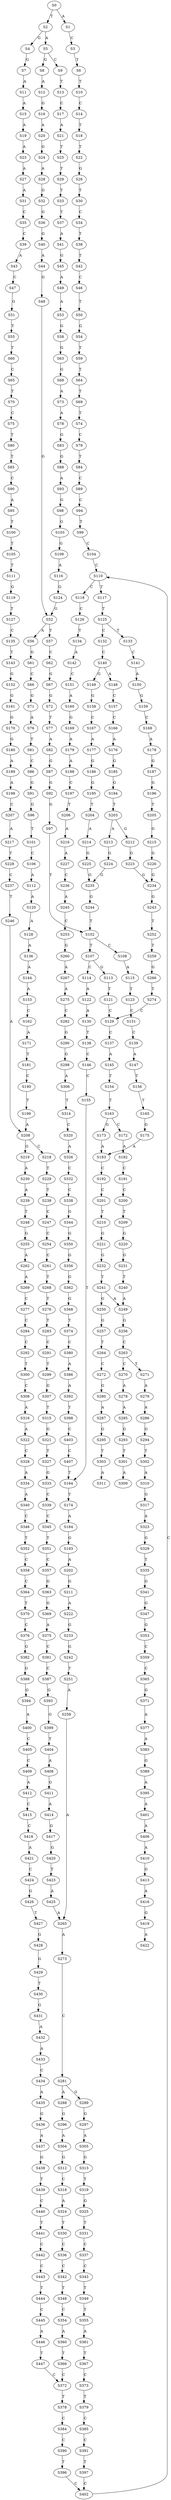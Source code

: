 strict digraph  {
	S0 -> S1 [ label = A ];
	S0 -> S2 [ label = T ];
	S1 -> S3 [ label = C ];
	S2 -> S4 [ label = G ];
	S2 -> S5 [ label = A ];
	S3 -> S6 [ label = T ];
	S4 -> S7 [ label = G ];
	S5 -> S8 [ label = G ];
	S5 -> S9 [ label = C ];
	S6 -> S10 [ label = T ];
	S7 -> S11 [ label = A ];
	S8 -> S12 [ label = A ];
	S9 -> S13 [ label = T ];
	S10 -> S14 [ label = C ];
	S11 -> S15 [ label = A ];
	S12 -> S16 [ label = G ];
	S13 -> S17 [ label = C ];
	S14 -> S18 [ label = T ];
	S15 -> S19 [ label = A ];
	S16 -> S20 [ label = A ];
	S17 -> S21 [ label = A ];
	S18 -> S22 [ label = T ];
	S19 -> S23 [ label = A ];
	S20 -> S24 [ label = G ];
	S21 -> S25 [ label = T ];
	S22 -> S26 [ label = G ];
	S23 -> S27 [ label = A ];
	S24 -> S28 [ label = A ];
	S25 -> S29 [ label = T ];
	S26 -> S30 [ label = T ];
	S27 -> S31 [ label = A ];
	S28 -> S32 [ label = G ];
	S29 -> S33 [ label = T ];
	S30 -> S34 [ label = C ];
	S31 -> S35 [ label = C ];
	S32 -> S36 [ label = G ];
	S33 -> S37 [ label = T ];
	S34 -> S38 [ label = T ];
	S35 -> S39 [ label = C ];
	S36 -> S40 [ label = G ];
	S37 -> S41 [ label = A ];
	S38 -> S42 [ label = T ];
	S39 -> S43 [ label = A ];
	S40 -> S44 [ label = A ];
	S41 -> S45 [ label = G ];
	S42 -> S46 [ label = C ];
	S43 -> S47 [ label = C ];
	S44 -> S48 [ label = G ];
	S45 -> S49 [ label = A ];
	S46 -> S50 [ label = T ];
	S47 -> S51 [ label = G ];
	S48 -> S52 [ label = G ];
	S49 -> S53 [ label = A ];
	S50 -> S54 [ label = G ];
	S51 -> S55 [ label = T ];
	S52 -> S56 [ label = A ];
	S52 -> S57 [ label = T ];
	S53 -> S58 [ label = G ];
	S54 -> S59 [ label = T ];
	S55 -> S60 [ label = T ];
	S56 -> S61 [ label = G ];
	S57 -> S62 [ label = C ];
	S58 -> S63 [ label = G ];
	S59 -> S64 [ label = T ];
	S60 -> S65 [ label = C ];
	S61 -> S66 [ label = C ];
	S62 -> S67 [ label = G ];
	S63 -> S68 [ label = G ];
	S64 -> S69 [ label = T ];
	S65 -> S70 [ label = T ];
	S66 -> S71 [ label = G ];
	S67 -> S72 [ label = G ];
	S68 -> S73 [ label = A ];
	S69 -> S74 [ label = T ];
	S70 -> S75 [ label = C ];
	S71 -> S76 [ label = A ];
	S72 -> S77 [ label = T ];
	S73 -> S78 [ label = A ];
	S74 -> S79 [ label = C ];
	S75 -> S80 [ label = T ];
	S76 -> S81 [ label = T ];
	S77 -> S82 [ label = A ];
	S78 -> S83 [ label = G ];
	S79 -> S84 [ label = T ];
	S80 -> S85 [ label = T ];
	S81 -> S86 [ label = C ];
	S82 -> S87 [ label = G ];
	S83 -> S88 [ label = G ];
	S84 -> S89 [ label = C ];
	S85 -> S90 [ label = C ];
	S86 -> S91 [ label = G ];
	S87 -> S92 [ label = G ];
	S88 -> S93 [ label = A ];
	S89 -> S94 [ label = C ];
	S90 -> S95 [ label = A ];
	S91 -> S96 [ label = G ];
	S92 -> S97 [ label = G ];
	S93 -> S98 [ label = G ];
	S94 -> S99 [ label = T ];
	S95 -> S100 [ label = T ];
	S96 -> S101 [ label = T ];
	S97 -> S102 [ label = T ];
	S98 -> S103 [ label = G ];
	S99 -> S104 [ label = C ];
	S100 -> S105 [ label = T ];
	S101 -> S106 [ label = C ];
	S102 -> S107 [ label = T ];
	S102 -> S108 [ label = C ];
	S103 -> S109 [ label = G ];
	S104 -> S110 [ label = C ];
	S105 -> S111 [ label = T ];
	S106 -> S112 [ label = A ];
	S107 -> S113 [ label = G ];
	S107 -> S114 [ label = C ];
	S108 -> S115 [ label = A ];
	S109 -> S116 [ label = A ];
	S110 -> S117 [ label = T ];
	S110 -> S118 [ label = C ];
	S111 -> S119 [ label = G ];
	S112 -> S120 [ label = A ];
	S113 -> S121 [ label = T ];
	S114 -> S122 [ label = A ];
	S115 -> S123 [ label = T ];
	S116 -> S124 [ label = G ];
	S117 -> S125 [ label = T ];
	S118 -> S126 [ label = C ];
	S119 -> S127 [ label = T ];
	S120 -> S128 [ label = A ];
	S121 -> S129 [ label = C ];
	S122 -> S130 [ label = A ];
	S123 -> S131 [ label = C ];
	S124 -> S52 [ label = G ];
	S125 -> S132 [ label = C ];
	S125 -> S133 [ label = T ];
	S126 -> S134 [ label = T ];
	S127 -> S135 [ label = C ];
	S128 -> S136 [ label = A ];
	S129 -> S137 [ label = C ];
	S130 -> S138 [ label = T ];
	S131 -> S139 [ label = C ];
	S132 -> S140 [ label = C ];
	S133 -> S141 [ label = C ];
	S134 -> S142 [ label = A ];
	S135 -> S143 [ label = T ];
	S136 -> S144 [ label = A ];
	S137 -> S145 [ label = A ];
	S138 -> S146 [ label = C ];
	S139 -> S147 [ label = A ];
	S140 -> S148 [ label = A ];
	S140 -> S149 [ label = G ];
	S141 -> S150 [ label = A ];
	S142 -> S151 [ label = C ];
	S143 -> S152 [ label = G ];
	S144 -> S153 [ label = A ];
	S145 -> S154 [ label = T ];
	S146 -> S155 [ label = C ];
	S147 -> S156 [ label = T ];
	S148 -> S157 [ label = C ];
	S149 -> S158 [ label = G ];
	S150 -> S159 [ label = G ];
	S151 -> S160 [ label = A ];
	S152 -> S161 [ label = G ];
	S153 -> S162 [ label = C ];
	S154 -> S163 [ label = T ];
	S155 -> S164 [ label = T ];
	S156 -> S165 [ label = T ];
	S157 -> S166 [ label = C ];
	S158 -> S167 [ label = C ];
	S159 -> S168 [ label = C ];
	S160 -> S169 [ label = G ];
	S161 -> S170 [ label = G ];
	S162 -> S171 [ label = A ];
	S163 -> S172 [ label = C ];
	S163 -> S173 [ label = G ];
	S164 -> S174 [ label = T ];
	S165 -> S175 [ label = G ];
	S166 -> S176 [ label = A ];
	S167 -> S177 [ label = A ];
	S168 -> S178 [ label = A ];
	S169 -> S179 [ label = A ];
	S170 -> S180 [ label = G ];
	S171 -> S181 [ label = T ];
	S172 -> S182 [ label = A ];
	S173 -> S183 [ label = A ];
	S174 -> S184 [ label = A ];
	S175 -> S183 [ label = A ];
	S176 -> S185 [ label = G ];
	S177 -> S186 [ label = G ];
	S178 -> S187 [ label = G ];
	S179 -> S188 [ label = A ];
	S180 -> S189 [ label = A ];
	S181 -> S190 [ label = C ];
	S182 -> S191 [ label = C ];
	S183 -> S192 [ label = C ];
	S184 -> S193 [ label = G ];
	S185 -> S194 [ label = G ];
	S186 -> S195 [ label = G ];
	S187 -> S196 [ label = G ];
	S188 -> S197 [ label = C ];
	S189 -> S198 [ label = A ];
	S190 -> S199 [ label = T ];
	S191 -> S200 [ label = C ];
	S192 -> S201 [ label = C ];
	S193 -> S202 [ label = A ];
	S194 -> S203 [ label = T ];
	S195 -> S204 [ label = T ];
	S196 -> S205 [ label = T ];
	S197 -> S206 [ label = T ];
	S198 -> S207 [ label = C ];
	S199 -> S208 [ label = A ];
	S200 -> S209 [ label = T ];
	S201 -> S210 [ label = T ];
	S202 -> S211 [ label = G ];
	S203 -> S212 [ label = G ];
	S203 -> S213 [ label = A ];
	S204 -> S214 [ label = A ];
	S205 -> S215 [ label = G ];
	S206 -> S216 [ label = A ];
	S207 -> S217 [ label = A ];
	S208 -> S218 [ label = C ];
	S208 -> S219 [ label = G ];
	S209 -> S220 [ label = G ];
	S210 -> S221 [ label = G ];
	S211 -> S222 [ label = A ];
	S212 -> S223 [ label = G ];
	S213 -> S224 [ label = G ];
	S214 -> S225 [ label = G ];
	S215 -> S226 [ label = G ];
	S216 -> S227 [ label = A ];
	S217 -> S228 [ label = T ];
	S218 -> S229 [ label = T ];
	S219 -> S230 [ label = A ];
	S220 -> S231 [ label = G ];
	S221 -> S232 [ label = G ];
	S222 -> S233 [ label = G ];
	S223 -> S234 [ label = G ];
	S224 -> S235 [ label = G ];
	S225 -> S235 [ label = G ];
	S226 -> S234 [ label = G ];
	S227 -> S236 [ label = C ];
	S228 -> S237 [ label = C ];
	S229 -> S238 [ label = T ];
	S230 -> S239 [ label = A ];
	S231 -> S240 [ label = T ];
	S232 -> S241 [ label = T ];
	S233 -> S242 [ label = G ];
	S234 -> S243 [ label = G ];
	S235 -> S244 [ label = G ];
	S236 -> S245 [ label = A ];
	S237 -> S246 [ label = T ];
	S238 -> S247 [ label = C ];
	S239 -> S248 [ label = T ];
	S240 -> S249 [ label = A ];
	S241 -> S250 [ label = G ];
	S241 -> S249 [ label = A ];
	S242 -> S251 [ label = T ];
	S243 -> S252 [ label = T ];
	S244 -> S102 [ label = T ];
	S245 -> S253 [ label = C ];
	S246 -> S208 [ label = A ];
	S247 -> S254 [ label = C ];
	S248 -> S255 [ label = G ];
	S249 -> S256 [ label = G ];
	S250 -> S257 [ label = G ];
	S251 -> S258 [ label = A ];
	S252 -> S259 [ label = T ];
	S253 -> S260 [ label = G ];
	S254 -> S261 [ label = C ];
	S255 -> S262 [ label = A ];
	S256 -> S263 [ label = C ];
	S257 -> S264 [ label = T ];
	S258 -> S265 [ label = A ];
	S259 -> S266 [ label = G ];
	S260 -> S267 [ label = A ];
	S261 -> S268 [ label = T ];
	S262 -> S269 [ label = A ];
	S263 -> S270 [ label = C ];
	S263 -> S271 [ label = T ];
	S264 -> S272 [ label = C ];
	S265 -> S273 [ label = A ];
	S266 -> S274 [ label = T ];
	S267 -> S275 [ label = A ];
	S268 -> S276 [ label = T ];
	S269 -> S277 [ label = C ];
	S270 -> S278 [ label = A ];
	S271 -> S279 [ label = A ];
	S272 -> S280 [ label = G ];
	S273 -> S281 [ label = C ];
	S274 -> S129 [ label = C ];
	S275 -> S282 [ label = C ];
	S276 -> S283 [ label = T ];
	S277 -> S284 [ label = C ];
	S278 -> S285 [ label = A ];
	S279 -> S286 [ label = A ];
	S280 -> S287 [ label = A ];
	S281 -> S288 [ label = A ];
	S281 -> S289 [ label = G ];
	S282 -> S290 [ label = G ];
	S283 -> S291 [ label = C ];
	S284 -> S292 [ label = C ];
	S285 -> S293 [ label = G ];
	S286 -> S294 [ label = G ];
	S287 -> S295 [ label = G ];
	S288 -> S296 [ label = G ];
	S289 -> S297 [ label = G ];
	S290 -> S298 [ label = G ];
	S291 -> S299 [ label = T ];
	S292 -> S300 [ label = T ];
	S293 -> S301 [ label = T ];
	S294 -> S302 [ label = T ];
	S295 -> S303 [ label = T ];
	S296 -> S304 [ label = A ];
	S297 -> S305 [ label = A ];
	S298 -> S306 [ label = A ];
	S299 -> S307 [ label = G ];
	S300 -> S308 [ label = C ];
	S301 -> S309 [ label = A ];
	S302 -> S310 [ label = A ];
	S303 -> S311 [ label = A ];
	S304 -> S312 [ label = G ];
	S305 -> S313 [ label = G ];
	S306 -> S314 [ label = T ];
	S307 -> S315 [ label = T ];
	S308 -> S316 [ label = A ];
	S310 -> S317 [ label = G ];
	S312 -> S318 [ label = C ];
	S313 -> S319 [ label = T ];
	S314 -> S320 [ label = C ];
	S315 -> S321 [ label = G ];
	S316 -> S322 [ label = A ];
	S317 -> S323 [ label = A ];
	S318 -> S324 [ label = A ];
	S319 -> S325 [ label = G ];
	S320 -> S326 [ label = A ];
	S321 -> S327 [ label = T ];
	S322 -> S328 [ label = C ];
	S323 -> S329 [ label = G ];
	S324 -> S330 [ label = T ];
	S325 -> S331 [ label = T ];
	S326 -> S332 [ label = C ];
	S327 -> S333 [ label = G ];
	S328 -> S334 [ label = A ];
	S329 -> S335 [ label = T ];
	S330 -> S336 [ label = C ];
	S331 -> S337 [ label = C ];
	S332 -> S338 [ label = C ];
	S333 -> S339 [ label = C ];
	S334 -> S340 [ label = A ];
	S335 -> S341 [ label = G ];
	S336 -> S342 [ label = C ];
	S337 -> S343 [ label = C ];
	S338 -> S344 [ label = G ];
	S339 -> S345 [ label = C ];
	S340 -> S346 [ label = C ];
	S341 -> S347 [ label = G ];
	S342 -> S348 [ label = T ];
	S343 -> S349 [ label = T ];
	S344 -> S350 [ label = G ];
	S345 -> S351 [ label = T ];
	S346 -> S352 [ label = T ];
	S347 -> S353 [ label = G ];
	S348 -> S354 [ label = C ];
	S349 -> S355 [ label = T ];
	S350 -> S356 [ label = G ];
	S351 -> S357 [ label = C ];
	S352 -> S358 [ label = C ];
	S353 -> S359 [ label = C ];
	S354 -> S360 [ label = A ];
	S355 -> S361 [ label = A ];
	S356 -> S362 [ label = G ];
	S357 -> S363 [ label = G ];
	S358 -> S364 [ label = C ];
	S359 -> S365 [ label = C ];
	S360 -> S366 [ label = T ];
	S361 -> S367 [ label = T ];
	S362 -> S368 [ label = G ];
	S363 -> S369 [ label = G ];
	S364 -> S370 [ label = T ];
	S365 -> S371 [ label = G ];
	S366 -> S372 [ label = C ];
	S367 -> S373 [ label = C ];
	S368 -> S374 [ label = T ];
	S369 -> S375 [ label = A ];
	S370 -> S376 [ label = C ];
	S371 -> S377 [ label = A ];
	S372 -> S378 [ label = T ];
	S373 -> S379 [ label = T ];
	S374 -> S380 [ label = C ];
	S375 -> S381 [ label = C ];
	S376 -> S382 [ label = G ];
	S377 -> S383 [ label = A ];
	S378 -> S384 [ label = C ];
	S379 -> S385 [ label = C ];
	S380 -> S386 [ label = A ];
	S381 -> S387 [ label = C ];
	S382 -> S388 [ label = G ];
	S383 -> S389 [ label = G ];
	S384 -> S390 [ label = C ];
	S385 -> S391 [ label = C ];
	S386 -> S392 [ label = A ];
	S387 -> S393 [ label = G ];
	S388 -> S394 [ label = G ];
	S389 -> S395 [ label = A ];
	S390 -> S396 [ label = T ];
	S391 -> S397 [ label = T ];
	S392 -> S398 [ label = T ];
	S393 -> S399 [ label = G ];
	S394 -> S400 [ label = A ];
	S395 -> S401 [ label = A ];
	S396 -> S402 [ label = C ];
	S397 -> S402 [ label = C ];
	S398 -> S403 [ label = C ];
	S399 -> S404 [ label = T ];
	S400 -> S405 [ label = C ];
	S401 -> S406 [ label = A ];
	S402 -> S110 [ label = C ];
	S403 -> S407 [ label = C ];
	S404 -> S408 [ label = A ];
	S405 -> S409 [ label = C ];
	S406 -> S410 [ label = A ];
	S407 -> S164 [ label = T ];
	S408 -> S411 [ label = G ];
	S409 -> S412 [ label = A ];
	S410 -> S413 [ label = G ];
	S411 -> S414 [ label = A ];
	S412 -> S415 [ label = C ];
	S413 -> S416 [ label = A ];
	S414 -> S417 [ label = G ];
	S415 -> S418 [ label = C ];
	S416 -> S419 [ label = G ];
	S417 -> S420 [ label = G ];
	S418 -> S421 [ label = A ];
	S419 -> S422 [ label = A ];
	S420 -> S423 [ label = T ];
	S421 -> S424 [ label = C ];
	S423 -> S425 [ label = A ];
	S424 -> S426 [ label = G ];
	S425 -> S265 [ label = A ];
	S426 -> S427 [ label = T ];
	S427 -> S428 [ label = G ];
	S428 -> S429 [ label = G ];
	S429 -> S430 [ label = T ];
	S430 -> S431 [ label = G ];
	S431 -> S432 [ label = A ];
	S432 -> S433 [ label = A ];
	S433 -> S434 [ label = C ];
	S434 -> S435 [ label = A ];
	S435 -> S436 [ label = G ];
	S436 -> S437 [ label = A ];
	S437 -> S438 [ label = G ];
	S438 -> S439 [ label = T ];
	S439 -> S440 [ label = C ];
	S440 -> S441 [ label = T ];
	S441 -> S442 [ label = C ];
	S442 -> S443 [ label = C ];
	S443 -> S444 [ label = T ];
	S444 -> S445 [ label = C ];
	S445 -> S446 [ label = A ];
	S446 -> S447 [ label = T ];
	S447 -> S372 [ label = C ];
}
